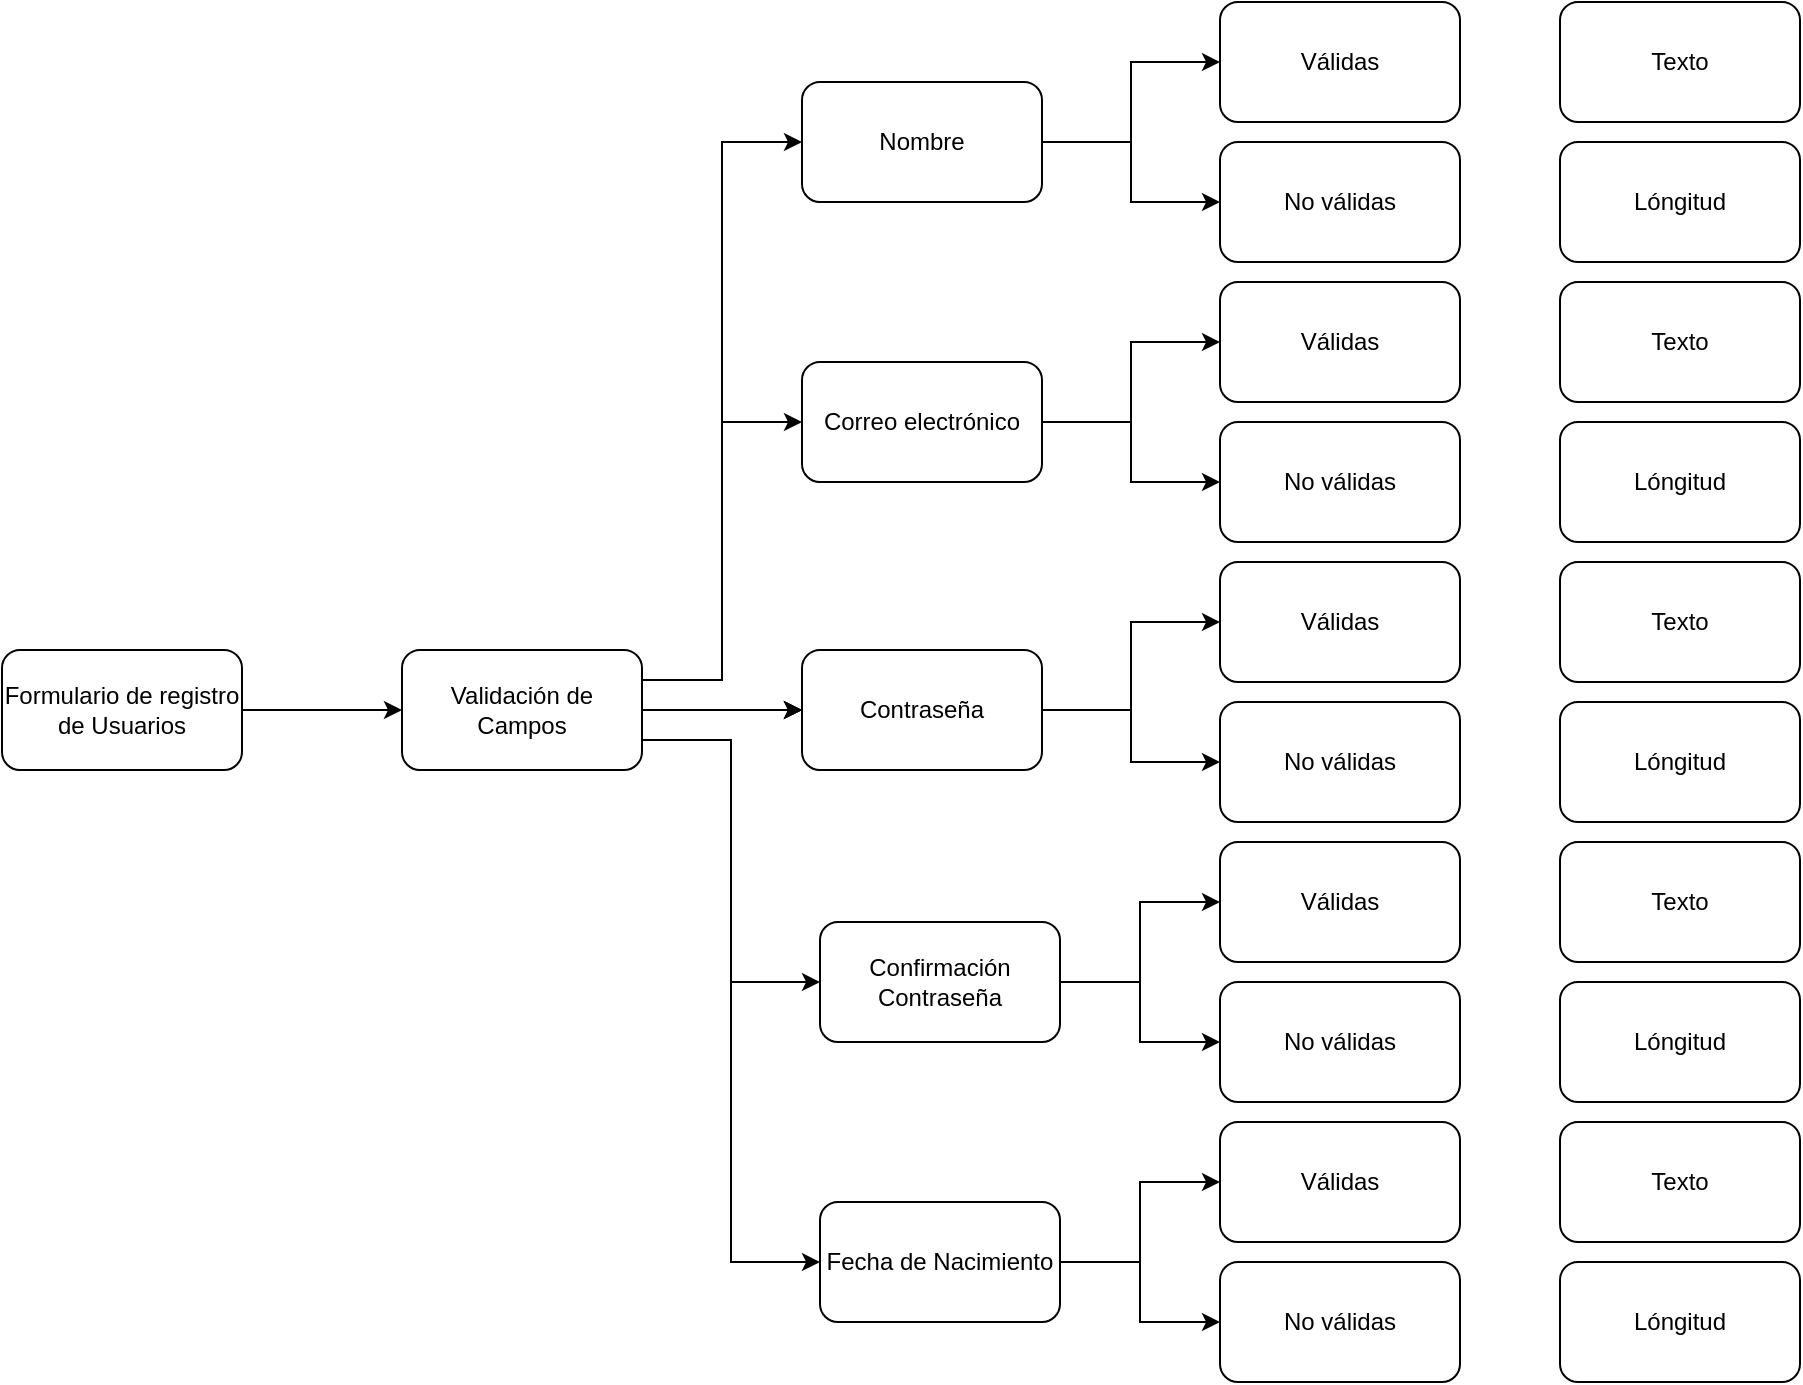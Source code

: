 <mxfile border="50" scale="3" compressed="false" locked="false" version="26.1.0">
  <diagram name="Blank" id="YmL12bMKpDGza6XwsDPr">
    <mxGraphModel dx="2240" dy="1358" grid="1" gridSize="10" guides="1" tooltips="1" connect="1" arrows="1" fold="1" page="0" pageScale="1" pageWidth="827" pageHeight="1169" background="none" math="1" shadow="0">
      <root>
        <mxCell id="X5NqExCQtvZxIxQ7pmgY-0" />
        <mxCell id="1" parent="X5NqExCQtvZxIxQ7pmgY-0" />
        <mxCell id="5xicoi89T1ML7E7M2wxp-5" value="" style="edgeStyle=orthogonalEdgeStyle;rounded=0;orthogonalLoop=1;jettySize=auto;html=1;" edge="1" parent="1" source="5xicoi89T1ML7E7M2wxp-1" target="5xicoi89T1ML7E7M2wxp-4">
          <mxGeometry relative="1" as="geometry" />
        </mxCell>
        <mxCell id="5xicoi89T1ML7E7M2wxp-1" value="Formulario de registro de Usuarios" style="rounded=1;whiteSpace=wrap;html=1;" vertex="1" parent="1">
          <mxGeometry x="231" y="234" width="120" height="60" as="geometry" />
        </mxCell>
        <mxCell id="5xicoi89T1ML7E7M2wxp-7" value="" style="edgeStyle=orthogonalEdgeStyle;rounded=0;orthogonalLoop=1;jettySize=auto;html=1;" edge="1" parent="1" source="5xicoi89T1ML7E7M2wxp-4" target="5xicoi89T1ML7E7M2wxp-6">
          <mxGeometry relative="1" as="geometry" />
        </mxCell>
        <mxCell id="5xicoi89T1ML7E7M2wxp-8" value="" style="edgeStyle=orthogonalEdgeStyle;rounded=0;orthogonalLoop=1;jettySize=auto;html=1;" edge="1" parent="1" source="5xicoi89T1ML7E7M2wxp-4" target="5xicoi89T1ML7E7M2wxp-6">
          <mxGeometry relative="1" as="geometry" />
        </mxCell>
        <mxCell id="5xicoi89T1ML7E7M2wxp-9" value="" style="edgeStyle=orthogonalEdgeStyle;rounded=0;orthogonalLoop=1;jettySize=auto;html=1;" edge="1" parent="1" source="5xicoi89T1ML7E7M2wxp-4" target="5xicoi89T1ML7E7M2wxp-6">
          <mxGeometry relative="1" as="geometry" />
        </mxCell>
        <mxCell id="5xicoi89T1ML7E7M2wxp-53" style="edgeStyle=orthogonalEdgeStyle;rounded=0;orthogonalLoop=1;jettySize=auto;html=1;exitX=1;exitY=0.5;exitDx=0;exitDy=0;entryX=0;entryY=0.5;entryDx=0;entryDy=0;" edge="1" parent="1" source="5xicoi89T1ML7E7M2wxp-6" target="5xicoi89T1ML7E7M2wxp-42">
          <mxGeometry relative="1" as="geometry" />
        </mxCell>
        <mxCell id="5xicoi89T1ML7E7M2wxp-54" style="edgeStyle=orthogonalEdgeStyle;rounded=0;orthogonalLoop=1;jettySize=auto;html=1;exitX=1;exitY=0.5;exitDx=0;exitDy=0;entryX=0;entryY=0.5;entryDx=0;entryDy=0;" edge="1" parent="1" source="5xicoi89T1ML7E7M2wxp-6" target="5xicoi89T1ML7E7M2wxp-43">
          <mxGeometry relative="1" as="geometry" />
        </mxCell>
        <mxCell id="5xicoi89T1ML7E7M2wxp-6" value="Contraseña" style="whiteSpace=wrap;html=1;rounded=1;" vertex="1" parent="1">
          <mxGeometry x="631" y="234" width="120" height="60" as="geometry" />
        </mxCell>
        <mxCell id="5xicoi89T1ML7E7M2wxp-25" style="edgeStyle=orthogonalEdgeStyle;rounded=0;orthogonalLoop=1;jettySize=auto;html=1;exitX=1;exitY=0.25;exitDx=0;exitDy=0;entryX=0;entryY=0.5;entryDx=0;entryDy=0;" edge="1" parent="1" source="5xicoi89T1ML7E7M2wxp-4" target="5xicoi89T1ML7E7M2wxp-24">
          <mxGeometry relative="1" as="geometry" />
        </mxCell>
        <mxCell id="5xicoi89T1ML7E7M2wxp-31" style="edgeStyle=orthogonalEdgeStyle;rounded=0;orthogonalLoop=1;jettySize=auto;html=1;exitX=1;exitY=0.25;exitDx=0;exitDy=0;entryX=0;entryY=0.5;entryDx=0;entryDy=0;" edge="1" parent="1" source="5xicoi89T1ML7E7M2wxp-4" target="5xicoi89T1ML7E7M2wxp-28">
          <mxGeometry relative="1" as="geometry" />
        </mxCell>
        <mxCell id="5xicoi89T1ML7E7M2wxp-32" style="edgeStyle=orthogonalEdgeStyle;rounded=0;orthogonalLoop=1;jettySize=auto;html=1;exitX=1;exitY=0.75;exitDx=0;exitDy=0;entryX=0;entryY=0.5;entryDx=0;entryDy=0;" edge="1" parent="1" source="5xicoi89T1ML7E7M2wxp-4" target="5xicoi89T1ML7E7M2wxp-26">
          <mxGeometry relative="1" as="geometry" />
        </mxCell>
        <mxCell id="5xicoi89T1ML7E7M2wxp-33" style="edgeStyle=orthogonalEdgeStyle;rounded=0;orthogonalLoop=1;jettySize=auto;html=1;exitX=1;exitY=0.75;exitDx=0;exitDy=0;entryX=0;entryY=0.5;entryDx=0;entryDy=0;" edge="1" parent="1" source="5xicoi89T1ML7E7M2wxp-4" target="5xicoi89T1ML7E7M2wxp-27">
          <mxGeometry relative="1" as="geometry" />
        </mxCell>
        <mxCell id="5xicoi89T1ML7E7M2wxp-4" value="Validación de Campos" style="whiteSpace=wrap;html=1;rounded=1;" vertex="1" parent="1">
          <mxGeometry x="431" y="234" width="120" height="60" as="geometry" />
        </mxCell>
        <mxCell id="5xicoi89T1ML7E7M2wxp-51" style="edgeStyle=orthogonalEdgeStyle;rounded=0;orthogonalLoop=1;jettySize=auto;html=1;exitX=1;exitY=0.5;exitDx=0;exitDy=0;entryX=0;entryY=0.5;entryDx=0;entryDy=0;" edge="1" parent="1" source="5xicoi89T1ML7E7M2wxp-24" target="5xicoi89T1ML7E7M2wxp-40">
          <mxGeometry relative="1" as="geometry" />
        </mxCell>
        <mxCell id="5xicoi89T1ML7E7M2wxp-52" style="edgeStyle=orthogonalEdgeStyle;rounded=0;orthogonalLoop=1;jettySize=auto;html=1;exitX=1;exitY=0.5;exitDx=0;exitDy=0;entryX=0;entryY=0.5;entryDx=0;entryDy=0;" edge="1" parent="1" source="5xicoi89T1ML7E7M2wxp-24" target="5xicoi89T1ML7E7M2wxp-41">
          <mxGeometry relative="1" as="geometry" />
        </mxCell>
        <mxCell id="5xicoi89T1ML7E7M2wxp-24" value="Correo electrónico" style="rounded=1;whiteSpace=wrap;html=1;" vertex="1" parent="1">
          <mxGeometry x="631" y="90" width="120" height="60" as="geometry" />
        </mxCell>
        <mxCell id="5xicoi89T1ML7E7M2wxp-55" style="edgeStyle=orthogonalEdgeStyle;rounded=0;orthogonalLoop=1;jettySize=auto;html=1;exitX=1;exitY=0.5;exitDx=0;exitDy=0;entryX=0;entryY=0.5;entryDx=0;entryDy=0;" edge="1" parent="1" source="5xicoi89T1ML7E7M2wxp-26" target="5xicoi89T1ML7E7M2wxp-44">
          <mxGeometry relative="1" as="geometry" />
        </mxCell>
        <mxCell id="5xicoi89T1ML7E7M2wxp-56" style="edgeStyle=orthogonalEdgeStyle;rounded=0;orthogonalLoop=1;jettySize=auto;html=1;exitX=1;exitY=0.5;exitDx=0;exitDy=0;entryX=0;entryY=0.5;entryDx=0;entryDy=0;" edge="1" parent="1" source="5xicoi89T1ML7E7M2wxp-26" target="5xicoi89T1ML7E7M2wxp-45">
          <mxGeometry relative="1" as="geometry" />
        </mxCell>
        <mxCell id="5xicoi89T1ML7E7M2wxp-26" value="Confirmación Contraseña" style="rounded=1;whiteSpace=wrap;html=1;" vertex="1" parent="1">
          <mxGeometry x="640" y="370" width="120" height="60" as="geometry" />
        </mxCell>
        <mxCell id="5xicoi89T1ML7E7M2wxp-57" style="edgeStyle=orthogonalEdgeStyle;rounded=0;orthogonalLoop=1;jettySize=auto;html=1;exitX=1;exitY=0.5;exitDx=0;exitDy=0;entryX=0;entryY=0.5;entryDx=0;entryDy=0;" edge="1" parent="1" source="5xicoi89T1ML7E7M2wxp-27" target="5xicoi89T1ML7E7M2wxp-46">
          <mxGeometry relative="1" as="geometry" />
        </mxCell>
        <mxCell id="5xicoi89T1ML7E7M2wxp-58" style="edgeStyle=orthogonalEdgeStyle;rounded=0;orthogonalLoop=1;jettySize=auto;html=1;exitX=1;exitY=0.5;exitDx=0;exitDy=0;" edge="1" parent="1" source="5xicoi89T1ML7E7M2wxp-27" target="5xicoi89T1ML7E7M2wxp-47">
          <mxGeometry relative="1" as="geometry" />
        </mxCell>
        <mxCell id="5xicoi89T1ML7E7M2wxp-27" value="Fecha de Nacimiento" style="rounded=1;whiteSpace=wrap;html=1;" vertex="1" parent="1">
          <mxGeometry x="640" y="510" width="120" height="60" as="geometry" />
        </mxCell>
        <mxCell id="5xicoi89T1ML7E7M2wxp-49" style="edgeStyle=orthogonalEdgeStyle;rounded=0;orthogonalLoop=1;jettySize=auto;html=1;exitX=1;exitY=0.5;exitDx=0;exitDy=0;entryX=0;entryY=0.5;entryDx=0;entryDy=0;" edge="1" parent="1" source="5xicoi89T1ML7E7M2wxp-28" target="5xicoi89T1ML7E7M2wxp-38">
          <mxGeometry relative="1" as="geometry" />
        </mxCell>
        <mxCell id="5xicoi89T1ML7E7M2wxp-50" style="edgeStyle=orthogonalEdgeStyle;rounded=0;orthogonalLoop=1;jettySize=auto;html=1;exitX=1;exitY=0.5;exitDx=0;exitDy=0;entryX=0;entryY=0.5;entryDx=0;entryDy=0;" edge="1" parent="1" source="5xicoi89T1ML7E7M2wxp-28" target="5xicoi89T1ML7E7M2wxp-39">
          <mxGeometry relative="1" as="geometry" />
        </mxCell>
        <mxCell id="5xicoi89T1ML7E7M2wxp-28" value="Nombre" style="rounded=1;whiteSpace=wrap;html=1;" vertex="1" parent="1">
          <mxGeometry x="631" y="-50" width="120" height="60" as="geometry" />
        </mxCell>
        <mxCell id="5xicoi89T1ML7E7M2wxp-38" value="Válidas" style="rounded=1;whiteSpace=wrap;html=1;" vertex="1" parent="1">
          <mxGeometry x="840" y="-90" width="120" height="60" as="geometry" />
        </mxCell>
        <mxCell id="5xicoi89T1ML7E7M2wxp-39" value="No válidas" style="rounded=1;whiteSpace=wrap;html=1;" vertex="1" parent="1">
          <mxGeometry x="840" y="-20" width="120" height="60" as="geometry" />
        </mxCell>
        <mxCell id="5xicoi89T1ML7E7M2wxp-40" value="Válidas" style="rounded=1;whiteSpace=wrap;html=1;" vertex="1" parent="1">
          <mxGeometry x="840" y="50" width="120" height="60" as="geometry" />
        </mxCell>
        <mxCell id="5xicoi89T1ML7E7M2wxp-41" value="No válidas" style="rounded=1;whiteSpace=wrap;html=1;" vertex="1" parent="1">
          <mxGeometry x="840" y="120" width="120" height="60" as="geometry" />
        </mxCell>
        <mxCell id="5xicoi89T1ML7E7M2wxp-42" value="Válidas" style="rounded=1;whiteSpace=wrap;html=1;" vertex="1" parent="1">
          <mxGeometry x="840" y="190" width="120" height="60" as="geometry" />
        </mxCell>
        <mxCell id="5xicoi89T1ML7E7M2wxp-43" value="No válidas" style="rounded=1;whiteSpace=wrap;html=1;" vertex="1" parent="1">
          <mxGeometry x="840" y="260" width="120" height="60" as="geometry" />
        </mxCell>
        <mxCell id="5xicoi89T1ML7E7M2wxp-44" value="Válidas" style="rounded=1;whiteSpace=wrap;html=1;" vertex="1" parent="1">
          <mxGeometry x="840" y="330" width="120" height="60" as="geometry" />
        </mxCell>
        <mxCell id="5xicoi89T1ML7E7M2wxp-45" value="No válidas" style="rounded=1;whiteSpace=wrap;html=1;" vertex="1" parent="1">
          <mxGeometry x="840" y="400" width="120" height="60" as="geometry" />
        </mxCell>
        <mxCell id="5xicoi89T1ML7E7M2wxp-46" value="Válidas" style="rounded=1;whiteSpace=wrap;html=1;" vertex="1" parent="1">
          <mxGeometry x="840" y="470" width="120" height="60" as="geometry" />
        </mxCell>
        <mxCell id="5xicoi89T1ML7E7M2wxp-47" value="No válidas" style="rounded=1;whiteSpace=wrap;html=1;" vertex="1" parent="1">
          <mxGeometry x="840" y="540" width="120" height="60" as="geometry" />
        </mxCell>
        <mxCell id="5xicoi89T1ML7E7M2wxp-59" value="Texto" style="rounded=1;whiteSpace=wrap;html=1;" vertex="1" parent="1">
          <mxGeometry x="1010" y="-90" width="120" height="60" as="geometry" />
        </mxCell>
        <mxCell id="5xicoi89T1ML7E7M2wxp-60" value="Lóngitud" style="rounded=1;whiteSpace=wrap;html=1;" vertex="1" parent="1">
          <mxGeometry x="1010" y="-20" width="120" height="60" as="geometry" />
        </mxCell>
        <mxCell id="5xicoi89T1ML7E7M2wxp-63" value="Texto" style="rounded=1;whiteSpace=wrap;html=1;" vertex="1" parent="1">
          <mxGeometry x="1010" y="50" width="120" height="60" as="geometry" />
        </mxCell>
        <mxCell id="5xicoi89T1ML7E7M2wxp-64" value="Lóngitud" style="rounded=1;whiteSpace=wrap;html=1;" vertex="1" parent="1">
          <mxGeometry x="1010" y="120" width="120" height="60" as="geometry" />
        </mxCell>
        <mxCell id="5xicoi89T1ML7E7M2wxp-65" value="Texto" style="rounded=1;whiteSpace=wrap;html=1;" vertex="1" parent="1">
          <mxGeometry x="1010" y="190" width="120" height="60" as="geometry" />
        </mxCell>
        <mxCell id="5xicoi89T1ML7E7M2wxp-66" value="Lóngitud" style="rounded=1;whiteSpace=wrap;html=1;" vertex="1" parent="1">
          <mxGeometry x="1010" y="260" width="120" height="60" as="geometry" />
        </mxCell>
        <mxCell id="5xicoi89T1ML7E7M2wxp-67" value="Texto" style="rounded=1;whiteSpace=wrap;html=1;" vertex="1" parent="1">
          <mxGeometry x="1010" y="330" width="120" height="60" as="geometry" />
        </mxCell>
        <mxCell id="5xicoi89T1ML7E7M2wxp-68" value="Lóngitud" style="rounded=1;whiteSpace=wrap;html=1;" vertex="1" parent="1">
          <mxGeometry x="1010" y="400" width="120" height="60" as="geometry" />
        </mxCell>
        <mxCell id="5xicoi89T1ML7E7M2wxp-69" value="Texto" style="rounded=1;whiteSpace=wrap;html=1;" vertex="1" parent="1">
          <mxGeometry x="1010" y="470" width="120" height="60" as="geometry" />
        </mxCell>
        <mxCell id="5xicoi89T1ML7E7M2wxp-70" value="Lóngitud" style="rounded=1;whiteSpace=wrap;html=1;" vertex="1" parent="1">
          <mxGeometry x="1010" y="540" width="120" height="60" as="geometry" />
        </mxCell>
      </root>
    </mxGraphModel>
  </diagram>
</mxfile>
